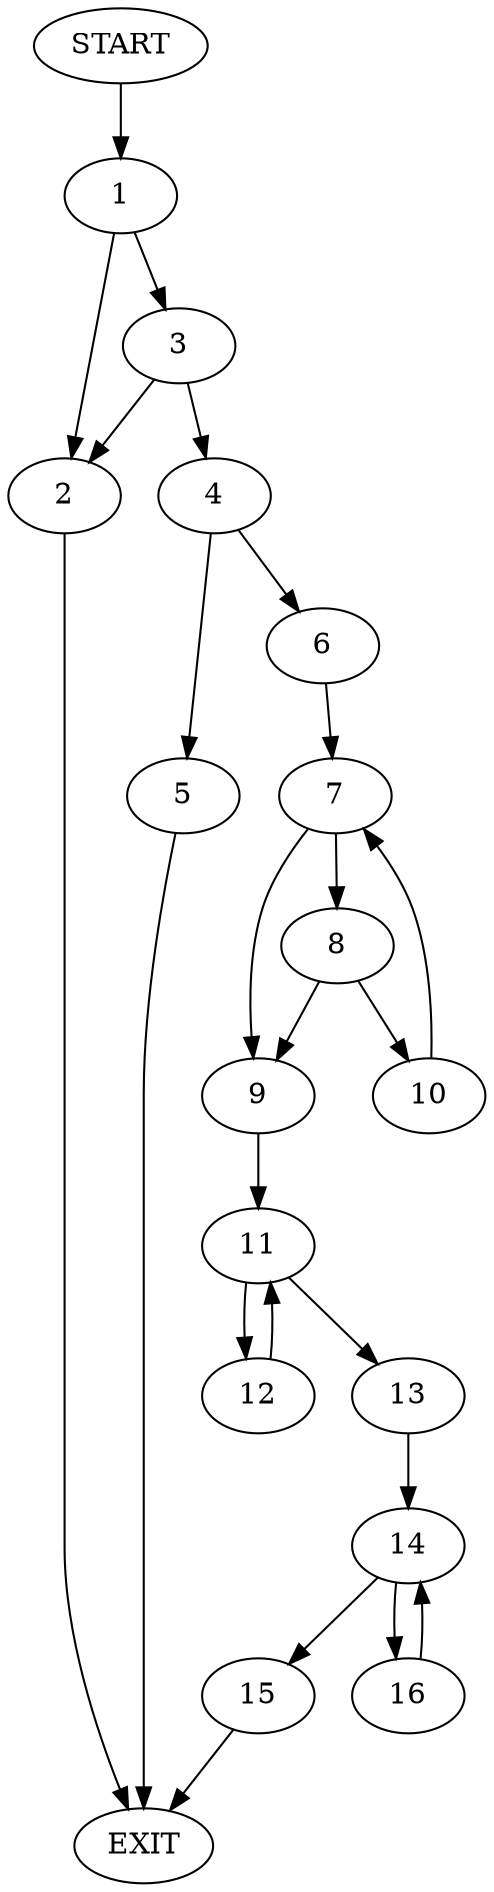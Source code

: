 digraph {
0 [label="START"]
17 [label="EXIT"]
0 -> 1
1 -> 2
1 -> 3
2 -> 17
3 -> 2
3 -> 4
4 -> 5
4 -> 6
6 -> 7
5 -> 17
7 -> 8
7 -> 9
8 -> 10
8 -> 9
9 -> 11
10 -> 7
11 -> 12
11 -> 13
13 -> 14
12 -> 11
14 -> 15
14 -> 16
15 -> 17
16 -> 14
}
